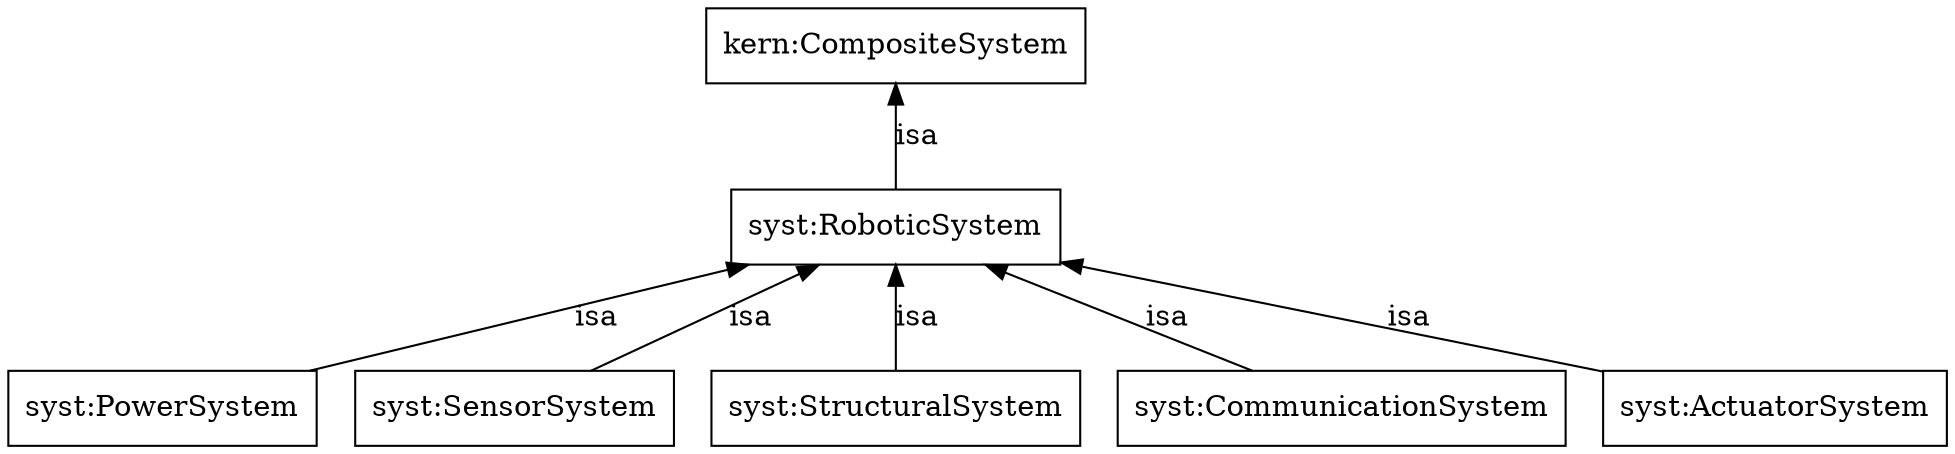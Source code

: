 digraph Proteus {
	node [label="\N"];
	graph [bb="0,0,892,216"];
	"http://www.owl-ontologies.com/Systems#PowerSystem" [label="syst:PowerSystem", shape=box, color="0.0,0.0,0.0", fontcolor="0.0,0.0,0.0", pos="71,18", width="1.97", height="0.50"];
	"http://www.owl-ontologies.com/Systems#RoboticSystem" [label="syst:RoboticSystem", shape=box, color="0.0,0.0,0.0", fontcolor="0.0,0.0,0.0", pos="408,108", width="2.08", height="0.50"];
	"http://www.owl-ontologies.com/Systems#SensorSystem" [label="syst:SensorSystem", shape=box, color="0.0,0.0,0.0", fontcolor="0.0,0.0,0.0", pos="233,18", width="2.03", height="0.50"];
	"http://www.owl-ontologies.com/kernel.owl#CompositeSystem" [label="kern:CompositeSystem", shape=box, color="0.0,0.0,0.0", fontcolor="0.0,0.0,0.0", pos="408,198", width="2.42", height="0.50"];
	"http://www.owl-ontologies.com/Systems#StructuralSystem" [label="syst:StructuralSystem", shape=box, color="0.0,0.0,0.0", fontcolor="0.0,0.0,0.0", pos="408,18", width="2.33", height="0.50"];
	"http://www.owl-ontologies.com/Systems#CommunicationSystem" [label="syst:CommunicationSystem", shape=box, color="0.0,0.0,0.0", fontcolor="0.0,0.0,0.0", pos="613,18", width="2.86", height="0.50"];
	"http://www.owl-ontologies.com/Systems#ActuatorSystem" [label="syst:ActuatorSystem", shape=box, color="0.0,0.0,0.0", fontcolor="0.0,0.0,0.0", pos="813,18", width="2.19", height="0.50"];
	"http://www.owl-ontologies.com/Systems#RoboticSystem" -> "http://www.owl-ontologies.com/Systems#PowerSystem" [dir=back, label=isa, color="0.0,0.0,0.0", fontcolor="0.0,0.0,0.0", pos="s,340,90 330,87 272,72 194,51 138,36", lp="280,63"];
	"http://www.owl-ontologies.com/Systems#RoboticSystem" -> "http://www.owl-ontologies.com/Systems#SensorSystem" [dir=back, label=isa, color="0.0,0.0,0.0", fontcolor="0.0,0.0,0.0", pos="s,373,90 364,85 334,70 296,51 268,36", lp="347,63"];
	"http://www.owl-ontologies.com/kernel.owl#CompositeSystem" -> "http://www.owl-ontologies.com/Systems#RoboticSystem" [dir=back, label=isa, color="0.0,0.0,0.0", fontcolor="0.0,0.0,0.0", pos="s,408,180 408,170 408,155 408,139 408,126", lp="417,153"];
	"http://www.owl-ontologies.com/Systems#RoboticSystem" -> "http://www.owl-ontologies.com/Systems#StructuralSystem" [dir=back, label=isa, color="0.0,0.0,0.0", fontcolor="0.0,0.0,0.0", pos="s,408,90 408,80 408,65 408,49 408,36", lp="417,63"];
	"http://www.owl-ontologies.com/Systems#RoboticSystem" -> "http://www.owl-ontologies.com/Systems#CommunicationSystem" [dir=back, label=isa, color="0.0,0.0,0.0", fontcolor="0.0,0.0,0.0", pos="s,449,90 458,86 493,70 539,51 571,36", lp="536,63"];
	"http://www.owl-ontologies.com/Systems#RoboticSystem" -> "http://www.owl-ontologies.com/Systems#ActuatorSystem" [dir=back, label=isa, color="0.0,0.0,0.0", fontcolor="0.0,0.0,0.0", pos="s,483,91 493,89 564,73 664,51 734,35", lp="655,63"];
}

